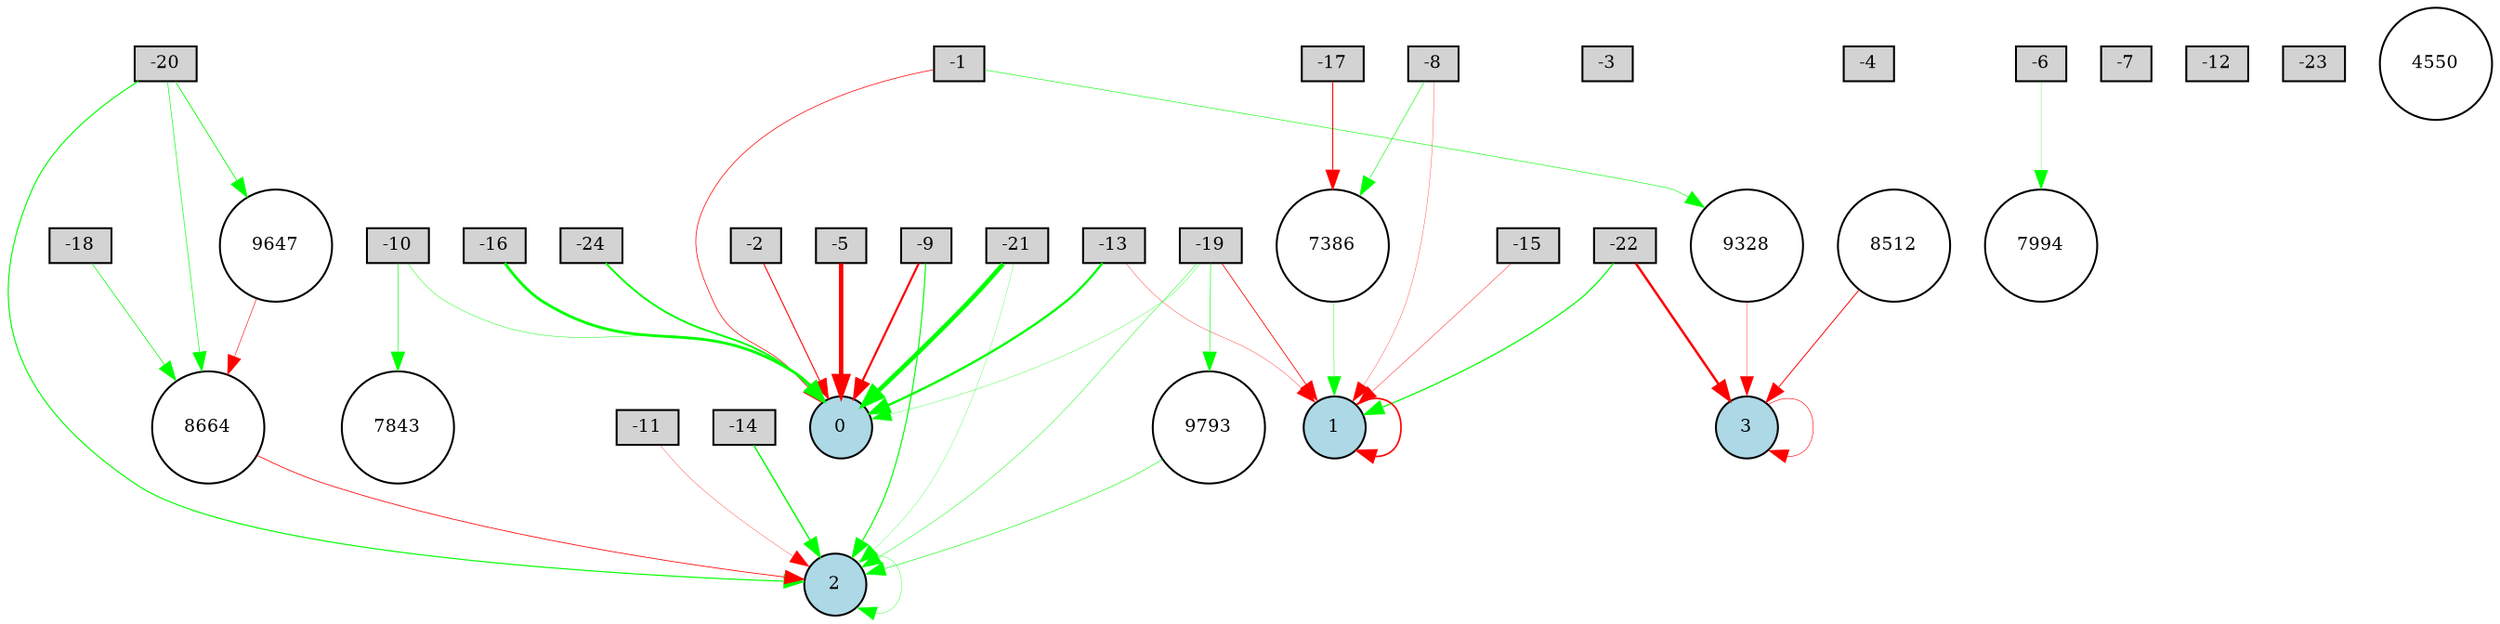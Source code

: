 digraph {
	node [fontsize=9 height=0.2 shape=circle width=0.2]
	-1 [fillcolor=lightgray shape=box style=filled]
	-2 [fillcolor=lightgray shape=box style=filled]
	-3 [fillcolor=lightgray shape=box style=filled]
	-4 [fillcolor=lightgray shape=box style=filled]
	-5 [fillcolor=lightgray shape=box style=filled]
	-6 [fillcolor=lightgray shape=box style=filled]
	-7 [fillcolor=lightgray shape=box style=filled]
	-8 [fillcolor=lightgray shape=box style=filled]
	-9 [fillcolor=lightgray shape=box style=filled]
	-10 [fillcolor=lightgray shape=box style=filled]
	-11 [fillcolor=lightgray shape=box style=filled]
	-12 [fillcolor=lightgray shape=box style=filled]
	-13 [fillcolor=lightgray shape=box style=filled]
	-14 [fillcolor=lightgray shape=box style=filled]
	-15 [fillcolor=lightgray shape=box style=filled]
	-16 [fillcolor=lightgray shape=box style=filled]
	-17 [fillcolor=lightgray shape=box style=filled]
	-18 [fillcolor=lightgray shape=box style=filled]
	-19 [fillcolor=lightgray shape=box style=filled]
	-20 [fillcolor=lightgray shape=box style=filled]
	-21 [fillcolor=lightgray shape=box style=filled]
	-22 [fillcolor=lightgray shape=box style=filled]
	-23 [fillcolor=lightgray shape=box style=filled]
	-24 [fillcolor=lightgray shape=box style=filled]
	0 [fillcolor=lightblue style=filled]
	1 [fillcolor=lightblue style=filled]
	2 [fillcolor=lightblue style=filled]
	3 [fillcolor=lightblue style=filled]
	9793 [fillcolor=white style=filled]
	7843 [fillcolor=white style=filled]
	4550 [fillcolor=white style=filled]
	8512 [fillcolor=white style=filled]
	7386 [fillcolor=white style=filled]
	9647 [fillcolor=white style=filled]
	9328 [fillcolor=white style=filled]
	8664 [fillcolor=white style=filled]
	7994 [fillcolor=white style=filled]
	-10 -> 7843 [color=green penwidth=0.29764407492593214 style=solid]
	-20 -> 2 [color=green penwidth=0.5712852939461751 style=solid]
	-1 -> 0 [color=red penwidth=0.35677456862276524 style=solid]
	-19 -> 9793 [color=green penwidth=0.3034722651214694 style=solid]
	9328 -> 3 [color=red penwidth=0.18493377801169092 style=solid]
	-9 -> 2 [color=green penwidth=0.5775443224969616 style=solid]
	-8 -> 7386 [color=green penwidth=0.2958578780438424 style=solid]
	8664 -> 2 [color=red penwidth=0.39578912800363963 style=solid]
	-8 -> 1 [color=red penwidth=0.15429743179816774 style=solid]
	9647 -> 8664 [color=red penwidth=0.2801996590925435 style=solid]
	-2 -> 0 [color=red penwidth=0.5266720869855848 style=solid]
	-13 -> 1 [color=red penwidth=0.16866272385397452 style=solid]
	-19 -> 2 [color=green penwidth=0.23269305711422333 style=solid]
	3 -> 3 [color=red penwidth=0.2887585877263189 style=solid]
	7386 -> 1 [color=green penwidth=0.2055870125004856 style=solid]
	-14 -> 2 [color=green penwidth=0.7243701140522985 style=solid]
	-15 -> 1 [color=red penwidth=0.21751041280052308 style=solid]
	-21 -> 0 [color=green penwidth=2.308778676277896 style=solid]
	-16 -> 0 [color=green penwidth=1.4239931455841421 style=solid]
	-22 -> 1 [color=green penwidth=0.6200444310240116 style=solid]
	2 -> 2 [color=green penwidth=0.1814422018437591 style=solid]
	-10 -> 0 [color=green penwidth=0.2216622002798017 style=solid]
	-17 -> 7386 [color=red penwidth=0.5082920995631227 style=solid]
	1 -> 1 [color=red penwidth=0.8214314175302064 style=solid]
	-5 -> 0 [color=red penwidth=2.2687291417941435 style=solid]
	-19 -> 1 [color=red penwidth=0.401898934688234 style=solid]
	-6 -> 7994 [color=green penwidth=0.16266751063267085 style=solid]
	-20 -> 9647 [color=green penwidth=0.41918217058582496 style=solid]
	-9 -> 0 [color=red penwidth=1.0849481313624334 style=solid]
	8512 -> 3 [color=red penwidth=0.47303836522885645 style=solid]
	-20 -> 8664 [color=green penwidth=0.3174463959611339 style=solid]
	-19 -> 0 [color=green penwidth=0.16468635902929668 style=solid]
	9793 -> 2 [color=green penwidth=0.29453735633647804 style=solid]
	-21 -> 2 [color=green penwidth=0.14065992783086229 style=solid]
	-24 -> 0 [color=green penwidth=0.9521869276167366 style=solid]
	-11 -> 2 [color=red penwidth=0.1528503820438361 style=solid]
	-18 -> 8664 [color=green penwidth=0.36573344801688945 style=solid]
	-13 -> 0 [color=green penwidth=1.1736419059235317 style=solid]
	-22 -> 3 [color=red penwidth=1.2455061048715448 style=solid]
	-1 -> 9328 [color=green penwidth=0.297310835890903 style=solid]
}
